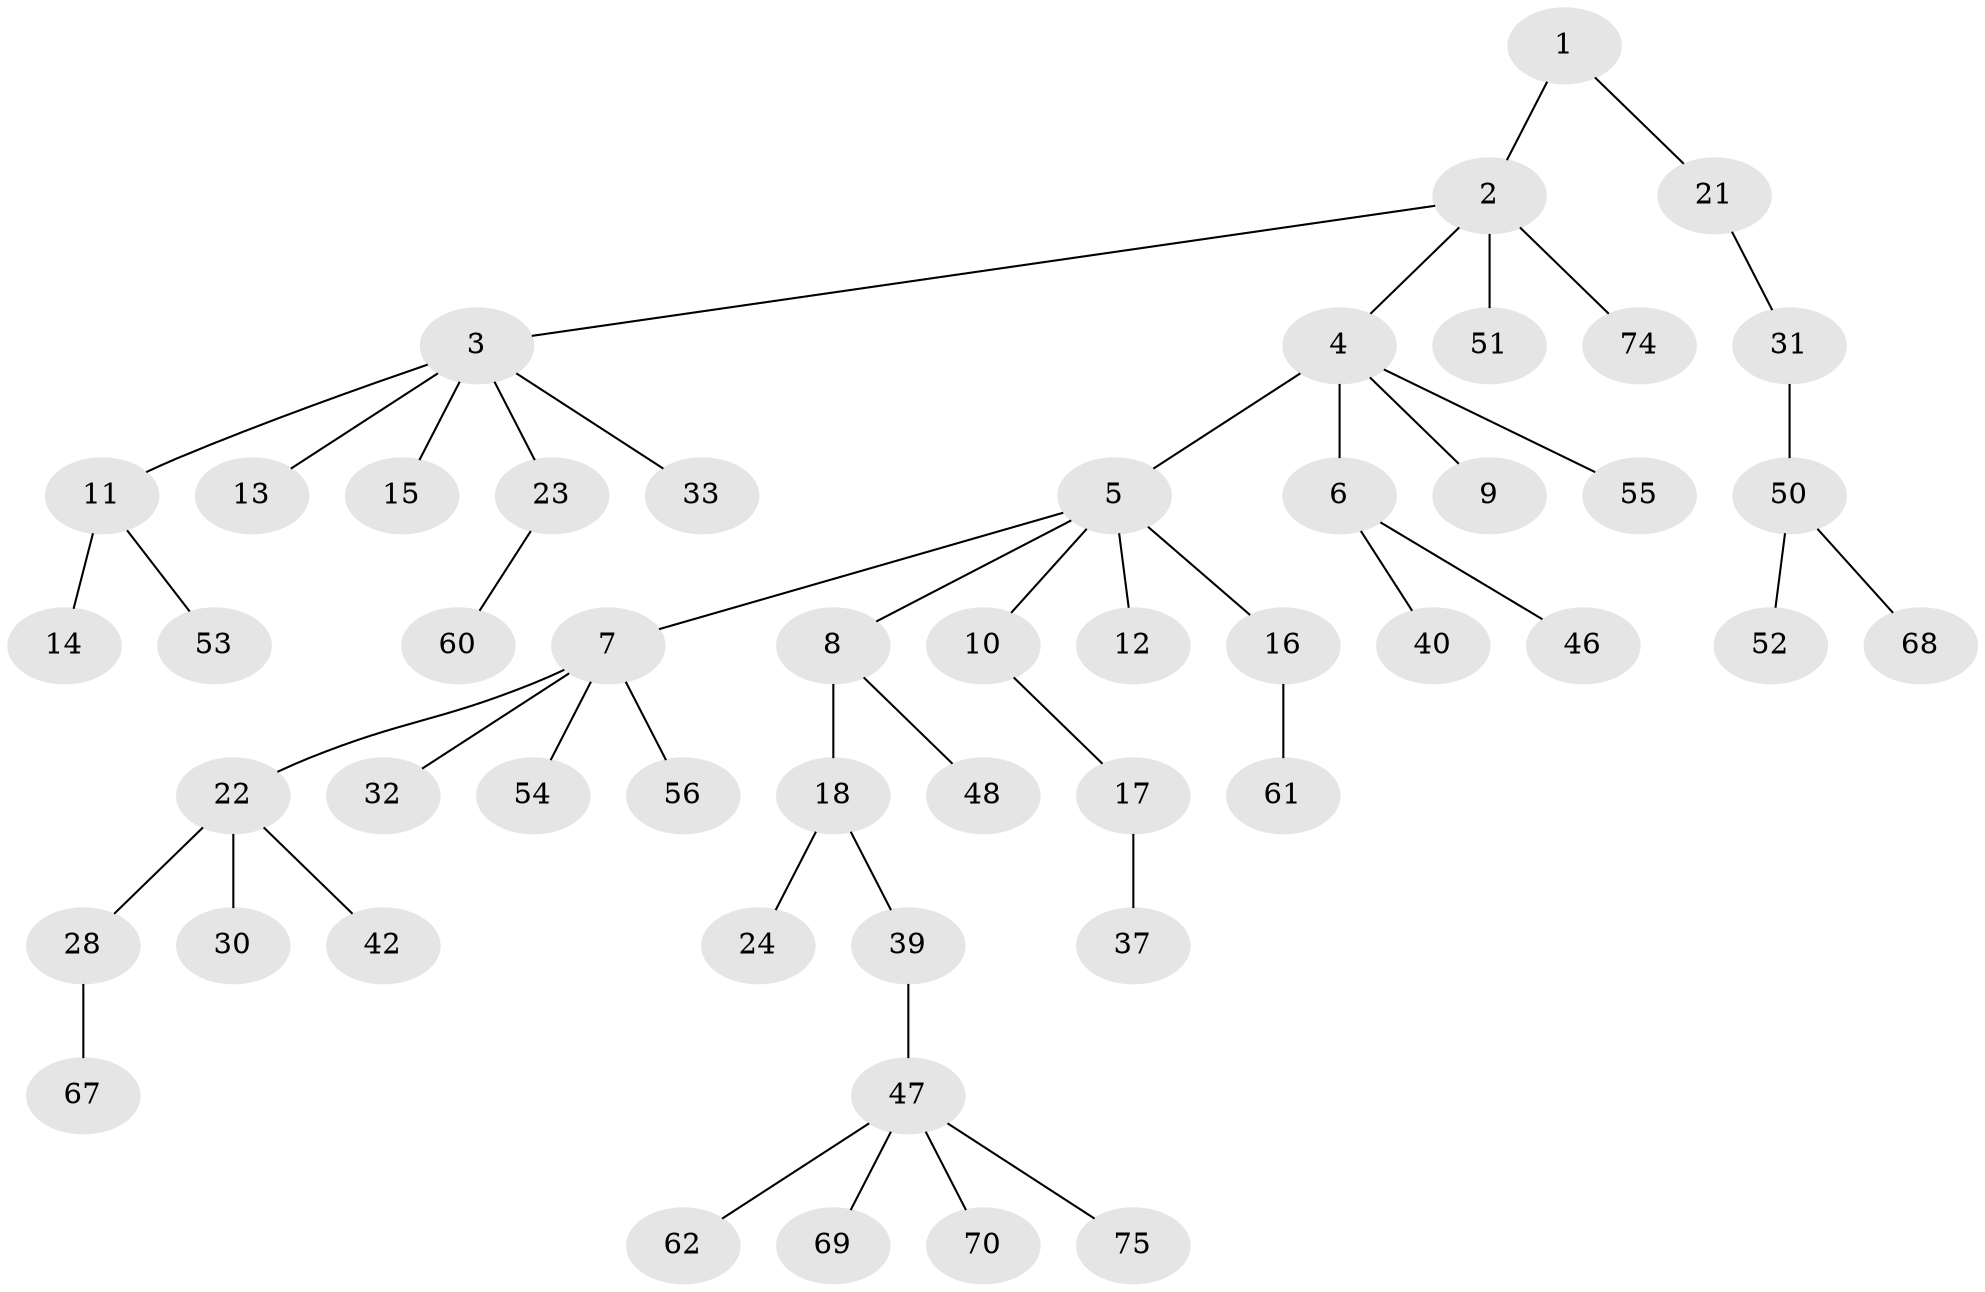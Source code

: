 // original degree distribution, {2: 0.2236842105263158, 5: 0.039473684210526314, 6: 0.013157894736842105, 7: 0.013157894736842105, 3: 0.14473684210526316, 4: 0.05263157894736842, 1: 0.5131578947368421}
// Generated by graph-tools (version 1.1) at 2025/42/03/06/25 10:42:02]
// undirected, 50 vertices, 49 edges
graph export_dot {
graph [start="1"]
  node [color=gray90,style=filled];
  1;
  2 [super="+73"];
  3 [super="+20"];
  4 [super="+43"];
  5 [super="+19"];
  6 [super="+38"];
  7 [super="+35"];
  8 [super="+26"];
  9;
  10 [super="+72"];
  11 [super="+44"];
  12;
  13 [super="+76"];
  14 [super="+25"];
  15;
  16 [super="+49"];
  17 [super="+41"];
  18 [super="+29"];
  21 [super="+45"];
  22 [super="+27"];
  23;
  24 [super="+34"];
  28 [super="+36"];
  30 [super="+57"];
  31 [super="+63"];
  32;
  33;
  37;
  39 [super="+71"];
  40;
  42 [super="+65"];
  46 [super="+64"];
  47 [super="+58"];
  48;
  50;
  51;
  52 [super="+66"];
  53;
  54;
  55;
  56 [super="+59"];
  60;
  61;
  62;
  67;
  68;
  69;
  70;
  74;
  75;
  1 -- 2;
  1 -- 21;
  2 -- 3;
  2 -- 4;
  2 -- 51;
  2 -- 74;
  3 -- 11;
  3 -- 13;
  3 -- 15;
  3 -- 33;
  3 -- 23;
  4 -- 5;
  4 -- 6;
  4 -- 9;
  4 -- 55;
  5 -- 7;
  5 -- 8;
  5 -- 10;
  5 -- 12;
  5 -- 16;
  6 -- 46;
  6 -- 40;
  7 -- 22;
  7 -- 32;
  7 -- 54;
  7 -- 56;
  8 -- 18;
  8 -- 48;
  10 -- 17;
  11 -- 14;
  11 -- 53;
  16 -- 61;
  17 -- 37;
  18 -- 24;
  18 -- 39;
  21 -- 31;
  22 -- 30;
  22 -- 42;
  22 -- 28;
  23 -- 60;
  28 -- 67;
  31 -- 50;
  39 -- 47;
  47 -- 69;
  47 -- 75;
  47 -- 62;
  47 -- 70;
  50 -- 52;
  50 -- 68;
}
